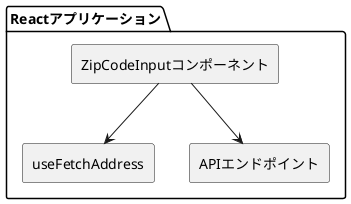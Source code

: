 @startuml
skinparam componentStyle rectangle
package "Reactアプリケーション" {
    [ZipCodeInputコンポーネント] --> [useFetchAddress]
    [ZipCodeInputコンポーネント] --> [APIエンドポイント]
}
@enduml
